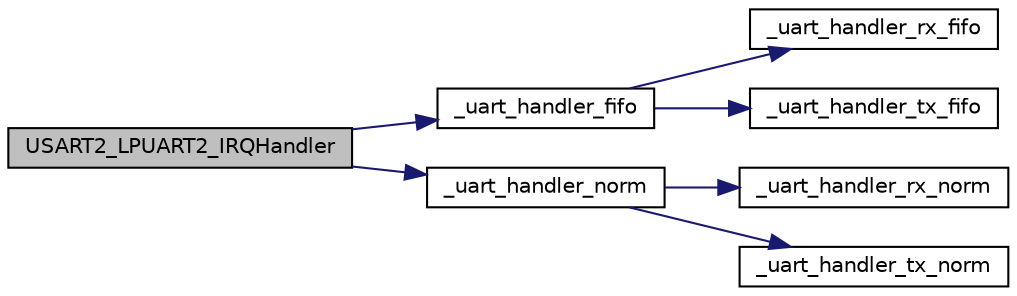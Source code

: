 digraph "USART2_LPUART2_IRQHandler"
{
 // INTERACTIVE_SVG=YES
 // LATEX_PDF_SIZE
  bgcolor="transparent";
  edge [fontname="Helvetica",fontsize="10",labelfontname="Helvetica",labelfontsize="10"];
  node [fontname="Helvetica",fontsize="10",shape=record];
  rankdir="LR";
  Node1 [label="USART2_LPUART2_IRQHandler",height=0.2,width=0.4,color="black", fillcolor="grey75", style="filled", fontcolor="black",tooltip=" "];
  Node1 -> Node2 [color="midnightblue",fontsize="10",style="solid",fontname="Helvetica"];
  Node2 [label="_uart_handler_fifo",height=0.2,width=0.4,color="black",URL="$u0xx_2uart__handlers_8c.html#a4f38e659deb4a98bdcffdace3cc1e67a",tooltip=" "];
  Node2 -> Node3 [color="midnightblue",fontsize="10",style="solid",fontname="Helvetica"];
  Node3 [label="_uart_handler_rx_fifo",height=0.2,width=0.4,color="black",URL="$u0xx_2uart__handlers_8c.html#a1e4191876907842a4ea483cdeff7bf66",tooltip=" "];
  Node2 -> Node4 [color="midnightblue",fontsize="10",style="solid",fontname="Helvetica"];
  Node4 [label="_uart_handler_tx_fifo",height=0.2,width=0.4,color="black",URL="$u0xx_2uart__handlers_8c.html#a2929227508ac730f7ebef4e9b3cfffbe",tooltip=" "];
  Node1 -> Node5 [color="midnightblue",fontsize="10",style="solid",fontname="Helvetica"];
  Node5 [label="_uart_handler_norm",height=0.2,width=0.4,color="black",URL="$u0xx_2uart__handlers_8c.html#a27beff98dd4d12551e37d6e6da1472d3",tooltip=" "];
  Node5 -> Node6 [color="midnightblue",fontsize="10",style="solid",fontname="Helvetica"];
  Node6 [label="_uart_handler_rx_norm",height=0.2,width=0.4,color="black",URL="$u0xx_2uart__handlers_8c.html#ae33ad38dd73e4248bbafd715dc4e377e",tooltip=" "];
  Node5 -> Node7 [color="midnightblue",fontsize="10",style="solid",fontname="Helvetica"];
  Node7 [label="_uart_handler_tx_norm",height=0.2,width=0.4,color="black",URL="$u0xx_2uart__handlers_8c.html#a931efbc9e4e039b7b4a2187ddaaf7443",tooltip=" "];
}
